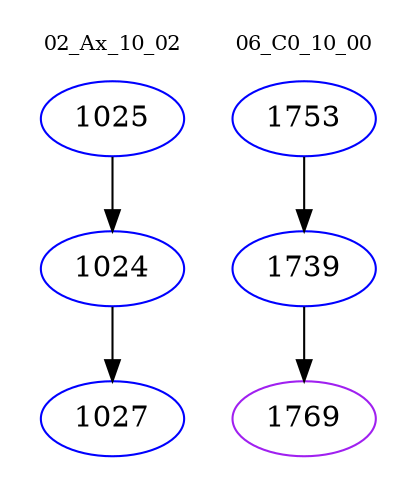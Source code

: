 digraph{
subgraph cluster_0 {
color = white
label = "02_Ax_10_02";
fontsize=10;
T0_1025 [label="1025", color="blue"]
T0_1025 -> T0_1024 [color="black"]
T0_1024 [label="1024", color="blue"]
T0_1024 -> T0_1027 [color="black"]
T0_1027 [label="1027", color="blue"]
}
subgraph cluster_1 {
color = white
label = "06_C0_10_00";
fontsize=10;
T1_1753 [label="1753", color="blue"]
T1_1753 -> T1_1739 [color="black"]
T1_1739 [label="1739", color="blue"]
T1_1739 -> T1_1769 [color="black"]
T1_1769 [label="1769", color="purple"]
}
}
